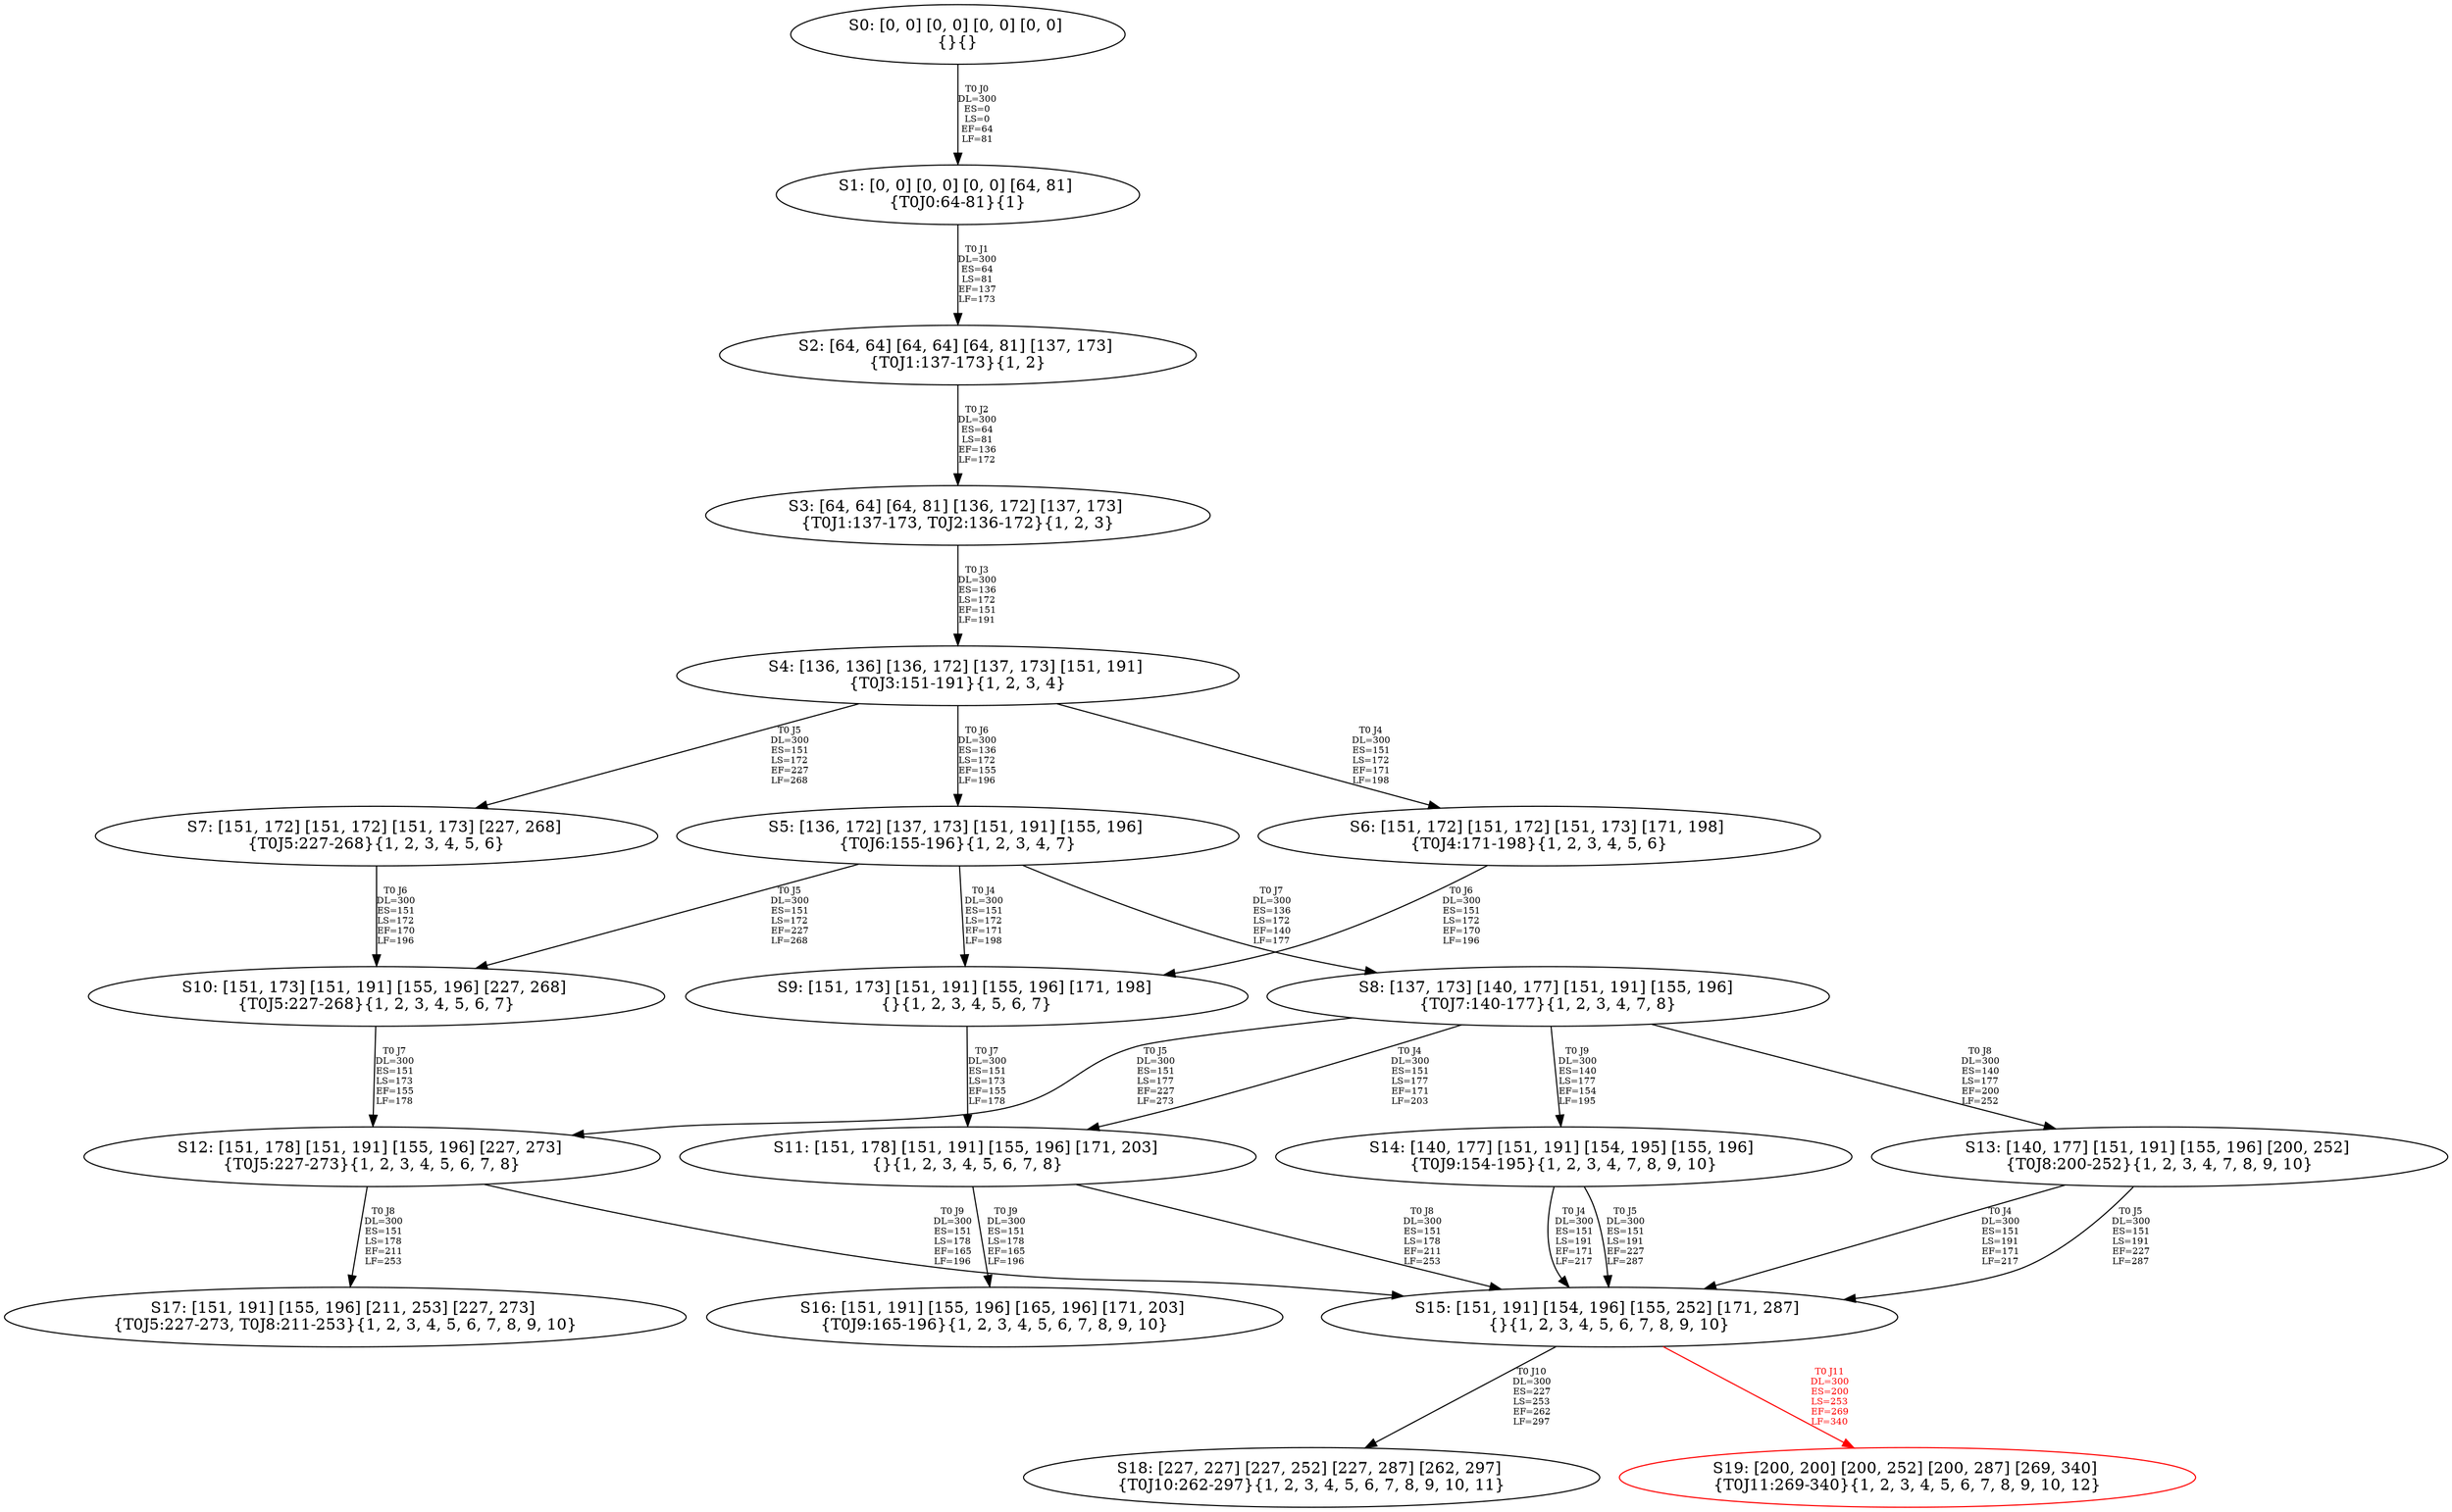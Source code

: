 digraph {
	S0[label="S0: [0, 0] [0, 0] [0, 0] [0, 0] \n{}{}"];
	S1[label="S1: [0, 0] [0, 0] [0, 0] [64, 81] \n{T0J0:64-81}{1}"];
	S2[label="S2: [64, 64] [64, 64] [64, 81] [137, 173] \n{T0J1:137-173}{1, 2}"];
	S3[label="S3: [64, 64] [64, 81] [136, 172] [137, 173] \n{T0J1:137-173, T0J2:136-172}{1, 2, 3}"];
	S4[label="S4: [136, 136] [136, 172] [137, 173] [151, 191] \n{T0J3:151-191}{1, 2, 3, 4}"];
	S5[label="S5: [136, 172] [137, 173] [151, 191] [155, 196] \n{T0J6:155-196}{1, 2, 3, 4, 7}"];
	S6[label="S6: [151, 172] [151, 172] [151, 173] [171, 198] \n{T0J4:171-198}{1, 2, 3, 4, 5, 6}"];
	S7[label="S7: [151, 172] [151, 172] [151, 173] [227, 268] \n{T0J5:227-268}{1, 2, 3, 4, 5, 6}"];
	S8[label="S8: [137, 173] [140, 177] [151, 191] [155, 196] \n{T0J7:140-177}{1, 2, 3, 4, 7, 8}"];
	S9[label="S9: [151, 173] [151, 191] [155, 196] [171, 198] \n{}{1, 2, 3, 4, 5, 6, 7}"];
	S10[label="S10: [151, 173] [151, 191] [155, 196] [227, 268] \n{T0J5:227-268}{1, 2, 3, 4, 5, 6, 7}"];
	S11[label="S11: [151, 178] [151, 191] [155, 196] [171, 203] \n{}{1, 2, 3, 4, 5, 6, 7, 8}"];
	S12[label="S12: [151, 178] [151, 191] [155, 196] [227, 273] \n{T0J5:227-273}{1, 2, 3, 4, 5, 6, 7, 8}"];
	S13[label="S13: [140, 177] [151, 191] [155, 196] [200, 252] \n{T0J8:200-252}{1, 2, 3, 4, 7, 8, 9, 10}"];
	S14[label="S14: [140, 177] [151, 191] [154, 195] [155, 196] \n{T0J9:154-195}{1, 2, 3, 4, 7, 8, 9, 10}"];
	S15[label="S15: [151, 191] [154, 196] [155, 252] [171, 287] \n{}{1, 2, 3, 4, 5, 6, 7, 8, 9, 10}"];
	S16[label="S16: [151, 191] [155, 196] [165, 196] [171, 203] \n{T0J9:165-196}{1, 2, 3, 4, 5, 6, 7, 8, 9, 10}"];
	S17[label="S17: [151, 191] [155, 196] [211, 253] [227, 273] \n{T0J5:227-273, T0J8:211-253}{1, 2, 3, 4, 5, 6, 7, 8, 9, 10}"];
	S18[label="S18: [227, 227] [227, 252] [227, 287] [262, 297] \n{T0J10:262-297}{1, 2, 3, 4, 5, 6, 7, 8, 9, 10, 11}"];
	S19[label="S19: [200, 200] [200, 252] [200, 287] [269, 340] \n{T0J11:269-340}{1, 2, 3, 4, 5, 6, 7, 8, 9, 10, 12}"];
	S0 -> S1[label="T0 J0\nDL=300\nES=0\nLS=0\nEF=64\nLF=81",fontsize=8];
	S1 -> S2[label="T0 J1\nDL=300\nES=64\nLS=81\nEF=137\nLF=173",fontsize=8];
	S2 -> S3[label="T0 J2\nDL=300\nES=64\nLS=81\nEF=136\nLF=172",fontsize=8];
	S3 -> S4[label="T0 J3\nDL=300\nES=136\nLS=172\nEF=151\nLF=191",fontsize=8];
	S4 -> S6[label="T0 J4\nDL=300\nES=151\nLS=172\nEF=171\nLF=198",fontsize=8];
	S4 -> S7[label="T0 J5\nDL=300\nES=151\nLS=172\nEF=227\nLF=268",fontsize=8];
	S4 -> S5[label="T0 J6\nDL=300\nES=136\nLS=172\nEF=155\nLF=196",fontsize=8];
	S5 -> S9[label="T0 J4\nDL=300\nES=151\nLS=172\nEF=171\nLF=198",fontsize=8];
	S5 -> S10[label="T0 J5\nDL=300\nES=151\nLS=172\nEF=227\nLF=268",fontsize=8];
	S5 -> S8[label="T0 J7\nDL=300\nES=136\nLS=172\nEF=140\nLF=177",fontsize=8];
	S6 -> S9[label="T0 J6\nDL=300\nES=151\nLS=172\nEF=170\nLF=196",fontsize=8];
	S7 -> S10[label="T0 J6\nDL=300\nES=151\nLS=172\nEF=170\nLF=196",fontsize=8];
	S8 -> S11[label="T0 J4\nDL=300\nES=151\nLS=177\nEF=171\nLF=203",fontsize=8];
	S8 -> S12[label="T0 J5\nDL=300\nES=151\nLS=177\nEF=227\nLF=273",fontsize=8];
	S8 -> S13[label="T0 J8\nDL=300\nES=140\nLS=177\nEF=200\nLF=252",fontsize=8];
	S8 -> S14[label="T0 J9\nDL=300\nES=140\nLS=177\nEF=154\nLF=195",fontsize=8];
	S9 -> S11[label="T0 J7\nDL=300\nES=151\nLS=173\nEF=155\nLF=178",fontsize=8];
	S10 -> S12[label="T0 J7\nDL=300\nES=151\nLS=173\nEF=155\nLF=178",fontsize=8];
	S11 -> S15[label="T0 J8\nDL=300\nES=151\nLS=178\nEF=211\nLF=253",fontsize=8];
	S11 -> S16[label="T0 J9\nDL=300\nES=151\nLS=178\nEF=165\nLF=196",fontsize=8];
	S12 -> S17[label="T0 J8\nDL=300\nES=151\nLS=178\nEF=211\nLF=253",fontsize=8];
	S12 -> S15[label="T0 J9\nDL=300\nES=151\nLS=178\nEF=165\nLF=196",fontsize=8];
	S13 -> S15[label="T0 J4\nDL=300\nES=151\nLS=191\nEF=171\nLF=217",fontsize=8];
	S13 -> S15[label="T0 J5\nDL=300\nES=151\nLS=191\nEF=227\nLF=287",fontsize=8];
	S14 -> S15[label="T0 J4\nDL=300\nES=151\nLS=191\nEF=171\nLF=217",fontsize=8];
	S14 -> S15[label="T0 J5\nDL=300\nES=151\nLS=191\nEF=227\nLF=287",fontsize=8];
	S15 -> S18[label="T0 J10\nDL=300\nES=227\nLS=253\nEF=262\nLF=297",fontsize=8];
	S15 -> S19[label="T0 J11\nDL=300\nES=200\nLS=253\nEF=269\nLF=340",color=Red,fontcolor=Red,fontsize=8];
S19[color=Red];
}
